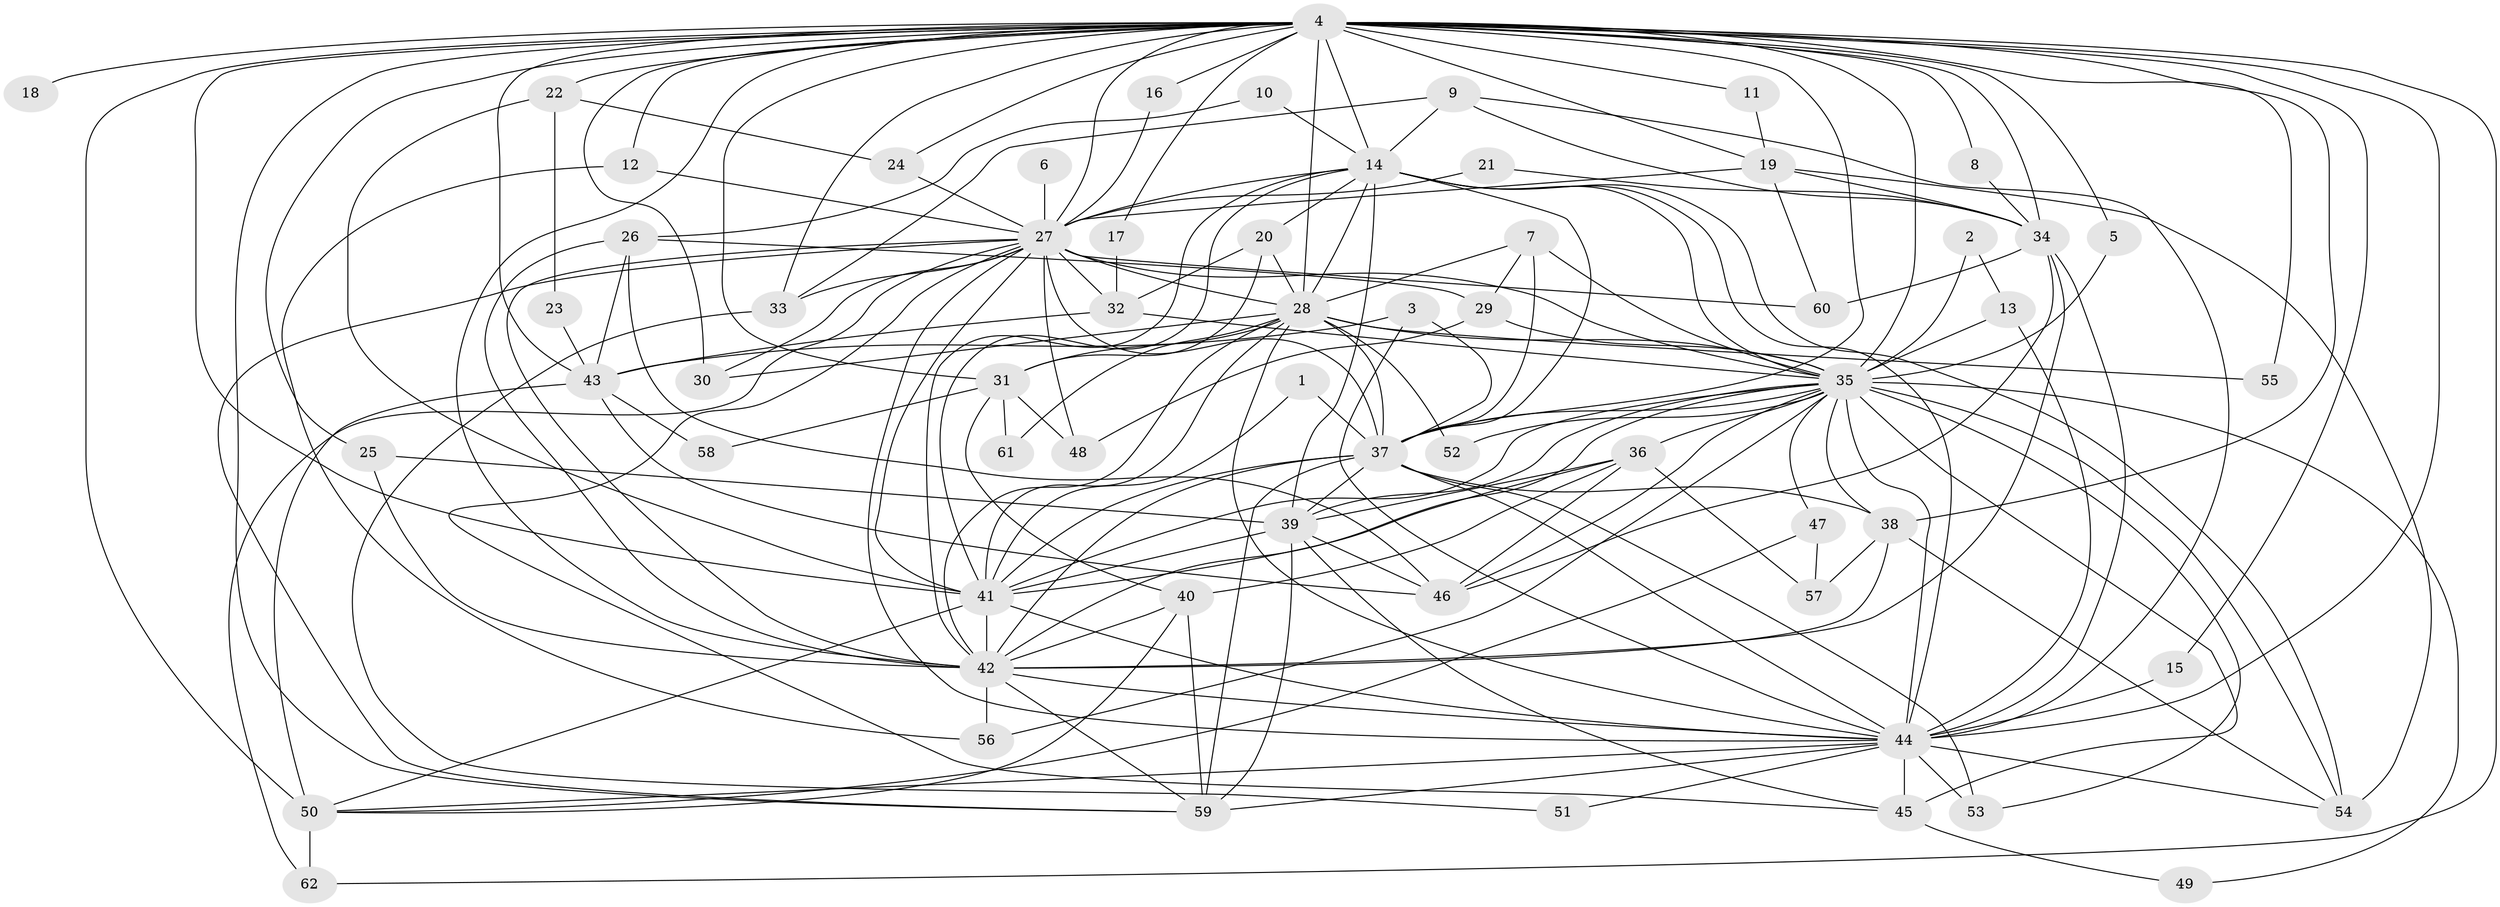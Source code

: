 // original degree distribution, {17: 0.024390243902439025, 31: 0.008130081300813009, 20: 0.008130081300813009, 15: 0.008130081300813009, 16: 0.008130081300813009, 18: 0.008130081300813009, 30: 0.008130081300813009, 24: 0.008130081300813009, 8: 0.016260162601626018, 5: 0.04065040650406504, 6: 0.04065040650406504, 2: 0.4715447154471545, 4: 0.07317073170731707, 3: 0.25203252032520324, 7: 0.024390243902439025}
// Generated by graph-tools (version 1.1) at 2025/25/03/09/25 03:25:50]
// undirected, 62 vertices, 181 edges
graph export_dot {
graph [start="1"]
  node [color=gray90,style=filled];
  1;
  2;
  3;
  4;
  5;
  6;
  7;
  8;
  9;
  10;
  11;
  12;
  13;
  14;
  15;
  16;
  17;
  18;
  19;
  20;
  21;
  22;
  23;
  24;
  25;
  26;
  27;
  28;
  29;
  30;
  31;
  32;
  33;
  34;
  35;
  36;
  37;
  38;
  39;
  40;
  41;
  42;
  43;
  44;
  45;
  46;
  47;
  48;
  49;
  50;
  51;
  52;
  53;
  54;
  55;
  56;
  57;
  58;
  59;
  60;
  61;
  62;
  1 -- 37 [weight=1.0];
  1 -- 41 [weight=1.0];
  2 -- 13 [weight=1.0];
  2 -- 35 [weight=1.0];
  3 -- 37 [weight=1.0];
  3 -- 43 [weight=1.0];
  3 -- 44 [weight=1.0];
  4 -- 5 [weight=1.0];
  4 -- 8 [weight=1.0];
  4 -- 11 [weight=1.0];
  4 -- 12 [weight=1.0];
  4 -- 14 [weight=3.0];
  4 -- 15 [weight=1.0];
  4 -- 16 [weight=1.0];
  4 -- 17 [weight=1.0];
  4 -- 18 [weight=2.0];
  4 -- 19 [weight=1.0];
  4 -- 22 [weight=1.0];
  4 -- 24 [weight=2.0];
  4 -- 25 [weight=1.0];
  4 -- 27 [weight=2.0];
  4 -- 28 [weight=3.0];
  4 -- 30 [weight=1.0];
  4 -- 31 [weight=1.0];
  4 -- 33 [weight=1.0];
  4 -- 34 [weight=2.0];
  4 -- 35 [weight=2.0];
  4 -- 37 [weight=2.0];
  4 -- 38 [weight=2.0];
  4 -- 41 [weight=3.0];
  4 -- 42 [weight=3.0];
  4 -- 43 [weight=1.0];
  4 -- 44 [weight=3.0];
  4 -- 50 [weight=1.0];
  4 -- 55 [weight=1.0];
  4 -- 59 [weight=1.0];
  4 -- 62 [weight=1.0];
  5 -- 35 [weight=1.0];
  6 -- 27 [weight=1.0];
  7 -- 28 [weight=1.0];
  7 -- 29 [weight=1.0];
  7 -- 35 [weight=1.0];
  7 -- 37 [weight=1.0];
  8 -- 34 [weight=1.0];
  9 -- 14 [weight=1.0];
  9 -- 33 [weight=1.0];
  9 -- 34 [weight=1.0];
  9 -- 44 [weight=1.0];
  10 -- 14 [weight=1.0];
  10 -- 26 [weight=1.0];
  11 -- 19 [weight=1.0];
  12 -- 27 [weight=1.0];
  12 -- 56 [weight=1.0];
  13 -- 35 [weight=2.0];
  13 -- 44 [weight=1.0];
  14 -- 20 [weight=1.0];
  14 -- 27 [weight=1.0];
  14 -- 28 [weight=1.0];
  14 -- 35 [weight=1.0];
  14 -- 37 [weight=1.0];
  14 -- 39 [weight=1.0];
  14 -- 41 [weight=1.0];
  14 -- 42 [weight=1.0];
  14 -- 44 [weight=1.0];
  14 -- 54 [weight=1.0];
  15 -- 44 [weight=1.0];
  16 -- 27 [weight=1.0];
  17 -- 32 [weight=1.0];
  19 -- 27 [weight=1.0];
  19 -- 34 [weight=1.0];
  19 -- 54 [weight=1.0];
  19 -- 60 [weight=1.0];
  20 -- 28 [weight=1.0];
  20 -- 31 [weight=1.0];
  20 -- 32 [weight=1.0];
  21 -- 27 [weight=1.0];
  21 -- 34 [weight=1.0];
  22 -- 23 [weight=1.0];
  22 -- 24 [weight=1.0];
  22 -- 41 [weight=1.0];
  23 -- 43 [weight=1.0];
  24 -- 27 [weight=1.0];
  25 -- 39 [weight=1.0];
  25 -- 42 [weight=1.0];
  26 -- 29 [weight=1.0];
  26 -- 42 [weight=1.0];
  26 -- 43 [weight=1.0];
  26 -- 46 [weight=2.0];
  27 -- 28 [weight=1.0];
  27 -- 30 [weight=1.0];
  27 -- 32 [weight=1.0];
  27 -- 33 [weight=1.0];
  27 -- 35 [weight=1.0];
  27 -- 37 [weight=1.0];
  27 -- 41 [weight=1.0];
  27 -- 42 [weight=1.0];
  27 -- 44 [weight=1.0];
  27 -- 45 [weight=1.0];
  27 -- 48 [weight=1.0];
  27 -- 59 [weight=1.0];
  27 -- 60 [weight=1.0];
  27 -- 62 [weight=1.0];
  28 -- 30 [weight=1.0];
  28 -- 31 [weight=1.0];
  28 -- 35 [weight=1.0];
  28 -- 37 [weight=1.0];
  28 -- 41 [weight=1.0];
  28 -- 42 [weight=1.0];
  28 -- 44 [weight=1.0];
  28 -- 52 [weight=1.0];
  28 -- 55 [weight=1.0];
  28 -- 61 [weight=1.0];
  29 -- 35 [weight=1.0];
  29 -- 48 [weight=1.0];
  31 -- 40 [weight=1.0];
  31 -- 48 [weight=1.0];
  31 -- 58 [weight=1.0];
  31 -- 61 [weight=1.0];
  32 -- 35 [weight=1.0];
  32 -- 43 [weight=1.0];
  33 -- 51 [weight=1.0];
  34 -- 42 [weight=1.0];
  34 -- 44 [weight=2.0];
  34 -- 46 [weight=1.0];
  34 -- 60 [weight=1.0];
  35 -- 36 [weight=1.0];
  35 -- 37 [weight=1.0];
  35 -- 38 [weight=1.0];
  35 -- 39 [weight=1.0];
  35 -- 41 [weight=1.0];
  35 -- 42 [weight=1.0];
  35 -- 44 [weight=2.0];
  35 -- 45 [weight=2.0];
  35 -- 46 [weight=1.0];
  35 -- 47 [weight=1.0];
  35 -- 49 [weight=1.0];
  35 -- 52 [weight=1.0];
  35 -- 53 [weight=1.0];
  35 -- 54 [weight=1.0];
  35 -- 56 [weight=1.0];
  36 -- 39 [weight=1.0];
  36 -- 40 [weight=1.0];
  36 -- 41 [weight=1.0];
  36 -- 46 [weight=1.0];
  36 -- 57 [weight=1.0];
  37 -- 38 [weight=1.0];
  37 -- 39 [weight=2.0];
  37 -- 41 [weight=1.0];
  37 -- 42 [weight=2.0];
  37 -- 44 [weight=1.0];
  37 -- 53 [weight=1.0];
  37 -- 59 [weight=1.0];
  38 -- 42 [weight=1.0];
  38 -- 54 [weight=1.0];
  38 -- 57 [weight=1.0];
  39 -- 41 [weight=1.0];
  39 -- 45 [weight=1.0];
  39 -- 46 [weight=1.0];
  39 -- 59 [weight=1.0];
  40 -- 42 [weight=1.0];
  40 -- 50 [weight=1.0];
  40 -- 59 [weight=1.0];
  41 -- 42 [weight=1.0];
  41 -- 44 [weight=1.0];
  41 -- 50 [weight=2.0];
  42 -- 44 [weight=1.0];
  42 -- 56 [weight=1.0];
  42 -- 59 [weight=1.0];
  43 -- 46 [weight=1.0];
  43 -- 50 [weight=1.0];
  43 -- 58 [weight=1.0];
  44 -- 45 [weight=1.0];
  44 -- 50 [weight=1.0];
  44 -- 51 [weight=1.0];
  44 -- 53 [weight=1.0];
  44 -- 54 [weight=1.0];
  44 -- 59 [weight=1.0];
  45 -- 49 [weight=1.0];
  47 -- 50 [weight=1.0];
  47 -- 57 [weight=1.0];
  50 -- 62 [weight=1.0];
}
